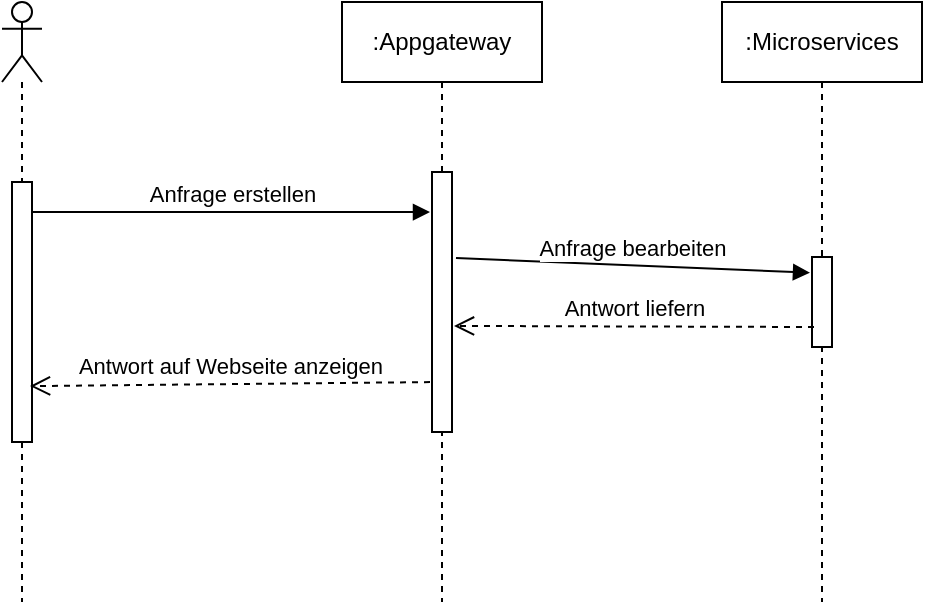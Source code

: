 <mxfile version="13.10.0" type="embed">
    <diagram id="p36Yqyrogv8A9jEpyJuB" name="Page-1">
        <mxGraphModel dx="820" dy="713" grid="1" gridSize="10" guides="1" tooltips="1" connect="1" arrows="1" fold="1" page="1" pageScale="1" pageWidth="850" pageHeight="1100" math="0" shadow="0">
            <root>
                <mxCell id="0"/>
                <mxCell id="1" parent="0"/>
                <mxCell id="2" value="" style="shape=umlLifeline;participant=umlActor;perimeter=lifelinePerimeter;whiteSpace=wrap;html=1;container=1;collapsible=0;recursiveResize=0;verticalAlign=top;spacingTop=36;outlineConnect=0;" vertex="1" parent="1">
                    <mxGeometry x="60" y="60" width="20" height="300" as="geometry"/>
                </mxCell>
                <mxCell id="5" value="" style="html=1;points=[];perimeter=orthogonalPerimeter;" vertex="1" parent="2">
                    <mxGeometry x="5" y="90" width="10" height="130" as="geometry"/>
                </mxCell>
                <mxCell id="3" value=":Appgateway" style="shape=umlLifeline;perimeter=lifelinePerimeter;whiteSpace=wrap;html=1;container=1;collapsible=0;recursiveResize=0;outlineConnect=0;" vertex="1" parent="1">
                    <mxGeometry x="230" y="60" width="100" height="300" as="geometry"/>
                </mxCell>
                <mxCell id="6" value="" style="html=1;points=[];perimeter=orthogonalPerimeter;" vertex="1" parent="3">
                    <mxGeometry x="45" y="85" width="10" height="130" as="geometry"/>
                </mxCell>
                <mxCell id="4" value=":Microservices" style="shape=umlLifeline;perimeter=lifelinePerimeter;whiteSpace=wrap;html=1;container=1;collapsible=0;recursiveResize=0;outlineConnect=0;" vertex="1" parent="1">
                    <mxGeometry x="420" y="60" width="100" height="300" as="geometry"/>
                </mxCell>
                <mxCell id="7" value="" style="html=1;points=[];perimeter=orthogonalPerimeter;" vertex="1" parent="4">
                    <mxGeometry x="45" y="127.5" width="10" height="45" as="geometry"/>
                </mxCell>
                <mxCell id="9" value="Anfrage erstellen" style="html=1;verticalAlign=bottom;endArrow=block;entryX=-0.1;entryY=0.154;entryDx=0;entryDy=0;entryPerimeter=0;" edge="1" target="6" parent="1" source="5">
                    <mxGeometry relative="1" as="geometry">
                        <mxPoint x="310" y="170" as="sourcePoint"/>
                        <mxPoint x="240" y="170" as="targetPoint"/>
                    </mxGeometry>
                </mxCell>
                <mxCell id="10" value="Antwort auf Webseite anzeigen" style="html=1;verticalAlign=bottom;endArrow=open;dashed=1;endSize=8;entryX=0.9;entryY=0.785;entryDx=0;entryDy=0;entryPerimeter=0;exitX=-0.1;exitY=0.808;exitDx=0;exitDy=0;exitPerimeter=0;" edge="1" source="6" parent="1" target="5">
                    <mxGeometry relative="1" as="geometry">
                        <mxPoint x="310" y="246" as="targetPoint"/>
                        <mxPoint x="260" y="248" as="sourcePoint"/>
                    </mxGeometry>
                </mxCell>
                <mxCell id="11" value="Anfrage bearbeiten" style="html=1;verticalAlign=bottom;endArrow=block;entryX=-0.1;entryY=0.175;entryDx=0;entryDy=0;entryPerimeter=0;exitX=1.2;exitY=0.331;exitDx=0;exitDy=0;exitPerimeter=0;" edge="1" parent="1" source="6" target="7">
                    <mxGeometry relative="1" as="geometry">
                        <mxPoint x="85" y="175.02" as="sourcePoint"/>
                        <mxPoint x="284" y="175.02" as="targetPoint"/>
                    </mxGeometry>
                </mxCell>
                <mxCell id="13" value="Antwort liefern" style="html=1;verticalAlign=bottom;endArrow=open;dashed=1;endSize=8;entryX=1.1;entryY=0.592;entryDx=0;entryDy=0;entryPerimeter=0;exitX=0.1;exitY=0.778;exitDx=0;exitDy=0;exitPerimeter=0;" edge="1" parent="1" source="7" target="6">
                    <mxGeometry relative="1" as="geometry">
                        <mxPoint x="84" y="262.05" as="targetPoint"/>
                        <mxPoint x="284" y="260.04" as="sourcePoint"/>
                    </mxGeometry>
                </mxCell>
            </root>
        </mxGraphModel>
    </diagram>
</mxfile>
